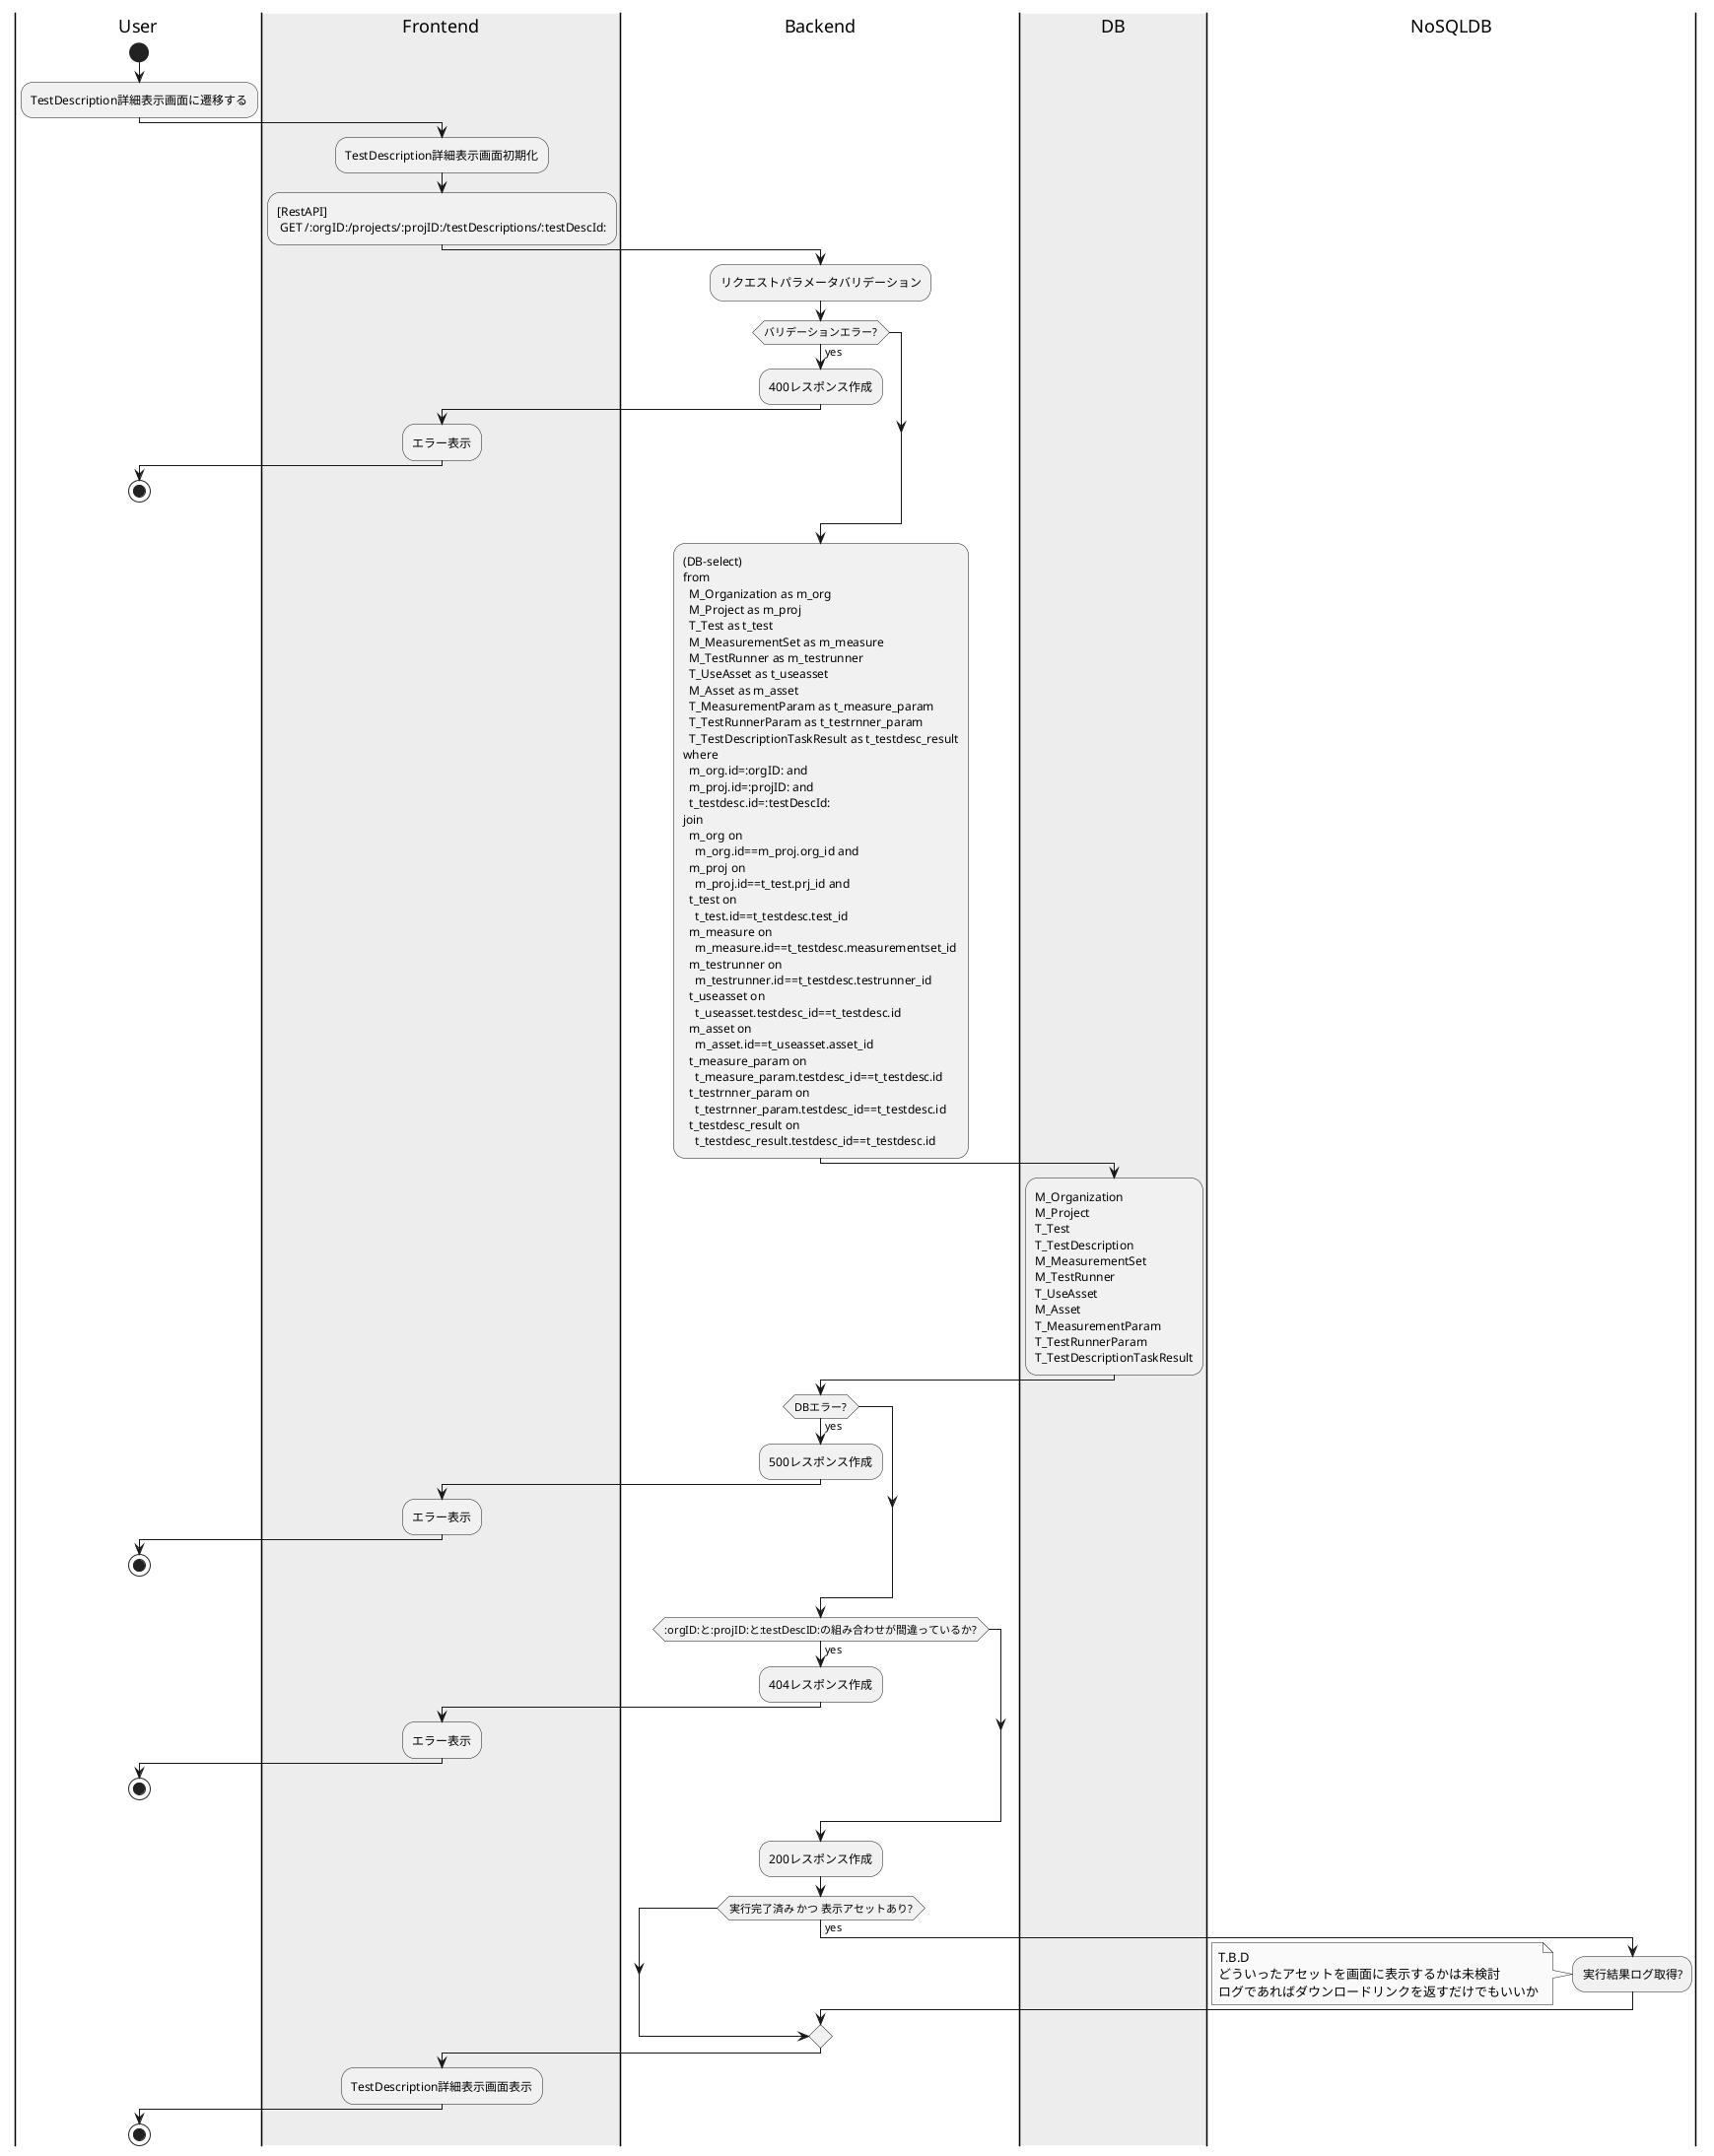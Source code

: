 @startuml TF2_Testbed

skinparam monochrome true

|User|
start
:TestDescription詳細表示画面に遷移する;

|#AntiqueWhite|Frontend|
:TestDescription詳細表示画面初期化;
:[RestAPI]\n GET /:orgID:/projects/:projID:/testDescriptions/:testDescId:;

|Backend|
:リクエストパラメータバリデーション;
if (バリデーションエラー?) then (yes)
  :400レスポンス作成;
  |#AntiqueWhite|Frontend|
  :エラー表示;
  |User|
  stop
endif

|Backend|
:(DB-select) 
from
  M_Organization as m_org
  M_Project as m_proj
  T_Test as t_test 
  M_MeasurementSet as m_measure
  M_TestRunner as m_testrunner
  T_UseAsset as t_useasset
  M_Asset as m_asset
  T_MeasurementParam as t_measure_param
  T_TestRunnerParam as t_testrnner_param
  T_TestDescriptionTaskResult as t_testdesc_result
where 
  m_org.id=:orgID: and
  m_proj.id=:projID: and
  t_testdesc.id=:testDescId:
join
  m_org on 
    m_org.id==m_proj.org_id and
  m_proj on 
    m_proj.id==t_test.prj_id and
  t_test on 
    t_test.id==t_testdesc.test_id
  m_measure on 
    m_measure.id==t_testdesc.measurementset_id
  m_testrunner on 
    m_testrunner.id==t_testdesc.testrunner_id
  t_useasset on 
    t_useasset.testdesc_id==t_testdesc.id
  m_asset on 
    m_asset.id==t_useasset.asset_id
  t_measure_param on 
    t_measure_param.testdesc_id==t_testdesc.id
  t_testrnner_param on 
    t_testrnner_param.testdesc_id==t_testdesc.id
  t_testdesc_result on 
    t_testdesc_result.testdesc_id==t_testdesc.id;

|#AntiqueWhite|DB|
:M_Organization
M_Project
T_Test
T_TestDescription
M_MeasurementSet
M_TestRunner
T_UseAsset
M_Asset
T_MeasurementParam
T_TestRunnerParam
T_TestDescriptionTaskResult;

|Backend|
if (DBエラー?) then (yes)
  :500レスポンス作成;
  |#AntiqueWhite|Frontend|
  :エラー表示;
  |User|
  stop
endif

|Backend|
if (:orgID:と:projID:と:testDescID:の組み合わせが間違っているか?) then (yes)
  :404レスポンス作成;
  |#AntiqueWhite|Frontend|
  :エラー表示;
  |User|
  stop
endif

|Backend|
:200レスポンス作成;

if (実行完了済み かつ 表示アセットあり?) then (yes)
  |NoSQLDB|
  :実行結果ログ取得?;
  note left
    T.B.D
    どういったアセットを画面に表示するかは未検討
    ログであればダウンロードリンクを返すだけでもいいか
  end note
endif

|#AntiqueWhite|Frontend|
:TestDescription詳細表示画面表示;

|User|
stop

@enduml
